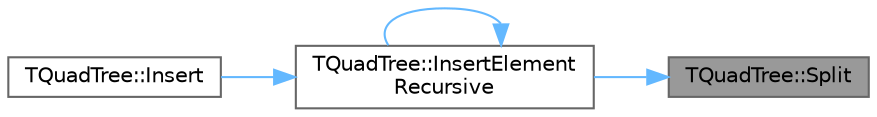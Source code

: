 digraph "TQuadTree::Split"
{
 // INTERACTIVE_SVG=YES
 // LATEX_PDF_SIZE
  bgcolor="transparent";
  edge [fontname=Helvetica,fontsize=10,labelfontname=Helvetica,labelfontsize=10];
  node [fontname=Helvetica,fontsize=10,shape=box,height=0.2,width=0.4];
  rankdir="RL";
  Node1 [id="Node000001",label="TQuadTree::Split",height=0.2,width=0.4,color="gray40", fillcolor="grey60", style="filled", fontcolor="black",tooltip="Split the tree into 4 sub-trees."];
  Node1 -> Node2 [id="edge1_Node000001_Node000002",dir="back",color="steelblue1",style="solid",tooltip=" "];
  Node2 [id="Node000002",label="TQuadTree::InsertElement\lRecursive",height=0.2,width=0.4,color="grey40", fillcolor="white", style="filled",URL="$d3/d67/classTQuadTree.html#a955d9981d8f44d81faadf2d2d0a70271",tooltip="Internal recursive implementation of."];
  Node2 -> Node3 [id="edge2_Node000002_Node000003",dir="back",color="steelblue1",style="solid",tooltip=" "];
  Node3 [id="Node000003",label="TQuadTree::Insert",height=0.2,width=0.4,color="grey40", fillcolor="white", style="filled",URL="$d3/d67/classTQuadTree.html#a1f94c4679c0a5e9a875086ba6dbf6bd4",tooltip="Inserts an object of type ElementType with an associated 2D box of size Box (log n)."];
  Node2 -> Node2 [id="edge3_Node000002_Node000002",dir="back",color="steelblue1",style="solid",tooltip=" "];
}
